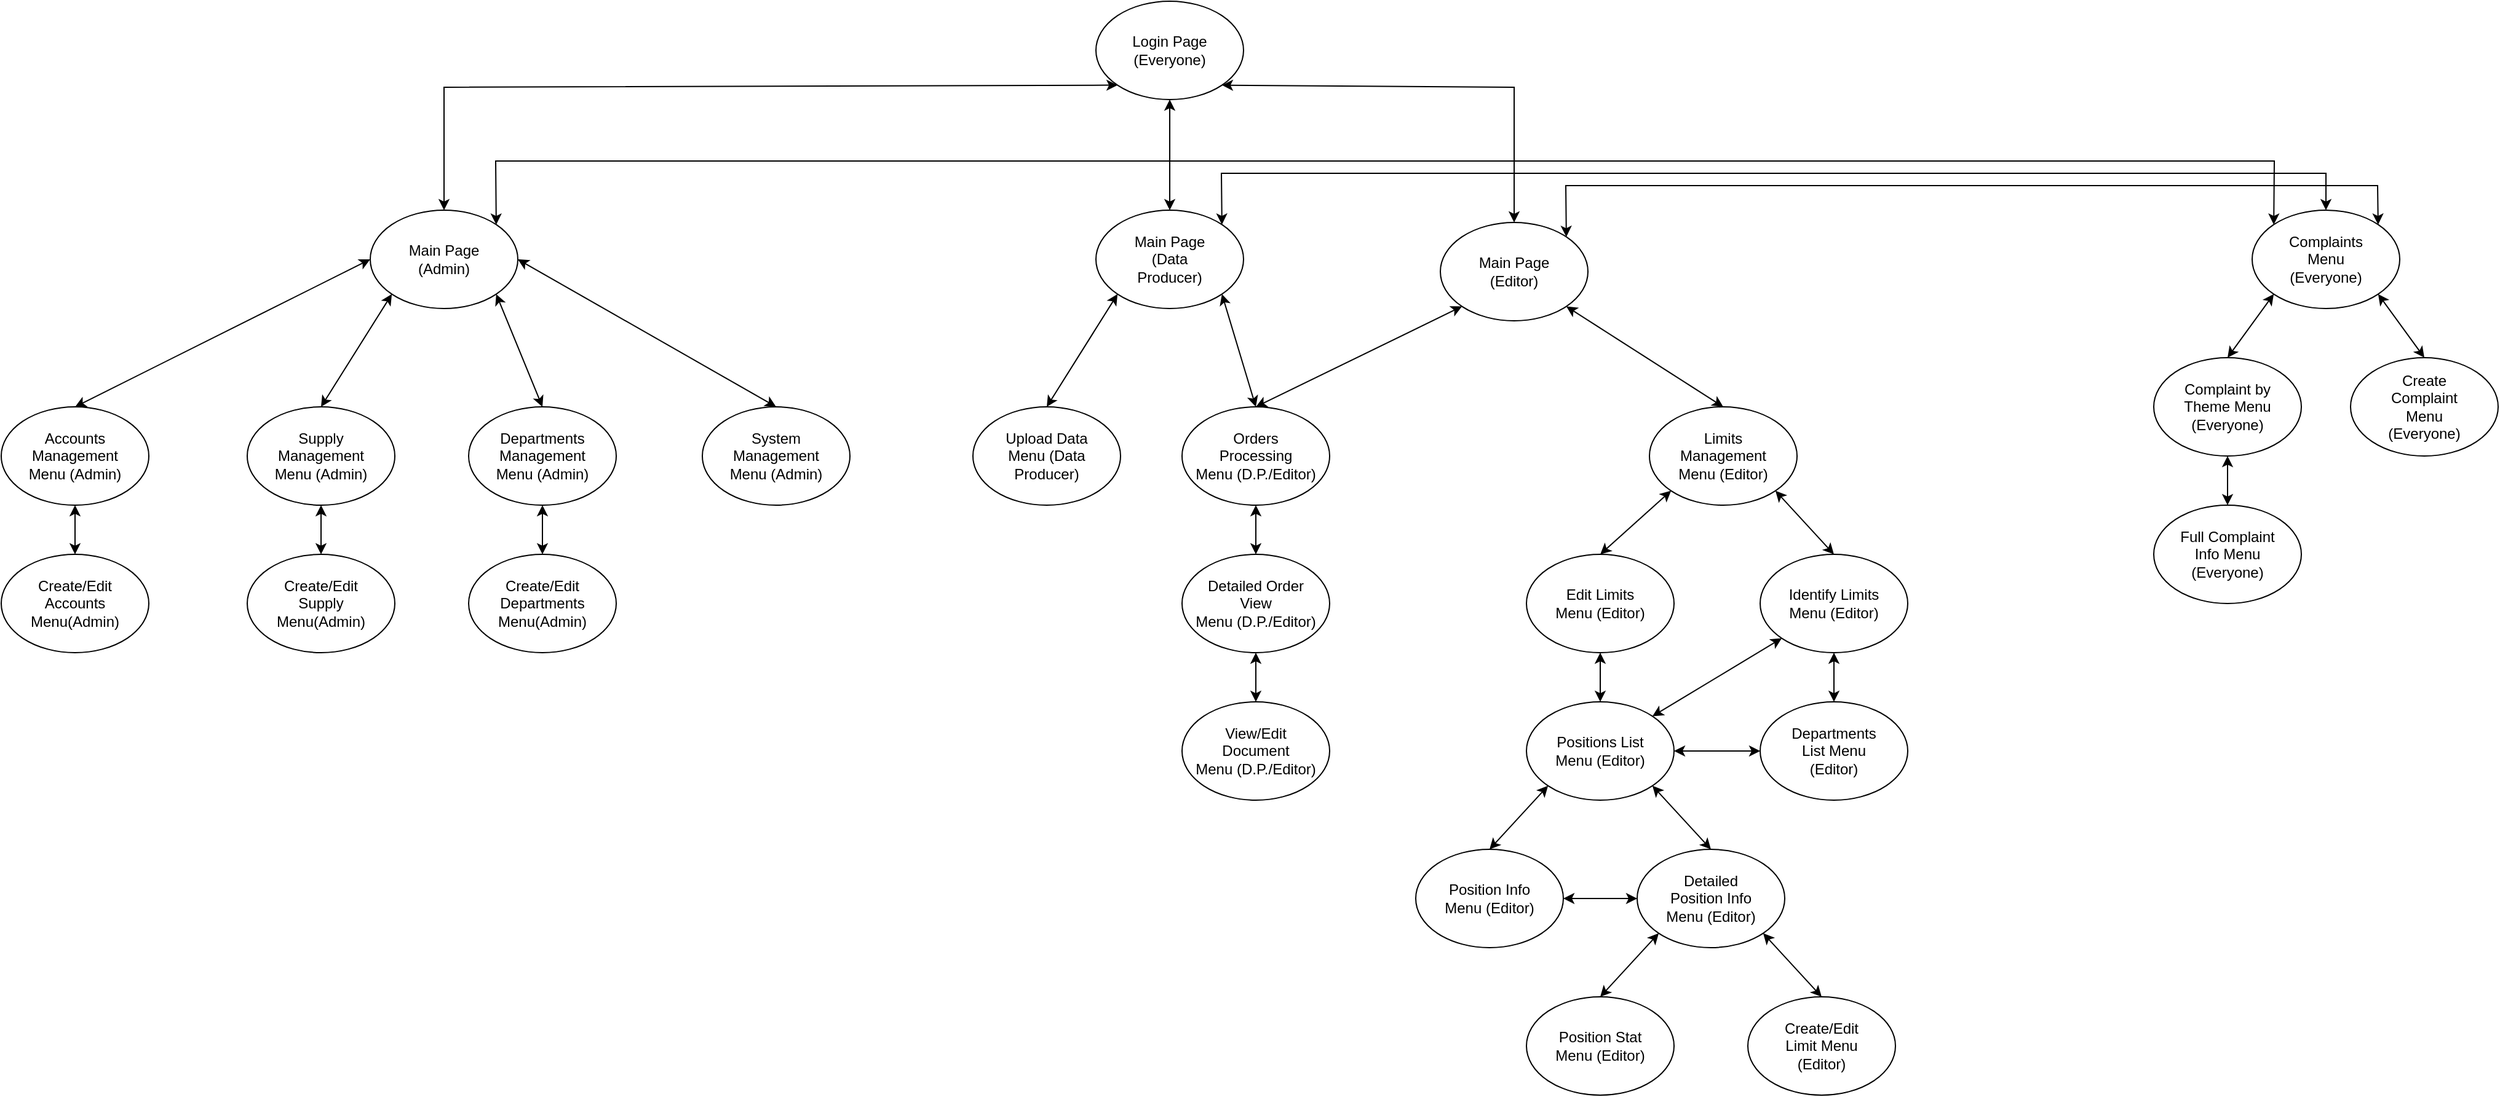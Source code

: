 <mxfile version="22.0.8" type="device">
  <diagram name="Страница — 1" id="aG3Gh-yic8GDXnGV7eZx">
    <mxGraphModel dx="1026" dy="692" grid="1" gridSize="10" guides="1" tooltips="1" connect="1" arrows="1" fold="1" page="1" pageScale="1" pageWidth="3300" pageHeight="4681" math="0" shadow="0">
      <root>
        <mxCell id="0" />
        <mxCell id="1" parent="0" />
        <mxCell id="WjrbeNiLL71HOwCfRCCR-1" value="" style="ellipse;whiteSpace=wrap;html=1;" vertex="1" parent="1">
          <mxGeometry x="1470" y="70" width="120" height="80" as="geometry" />
        </mxCell>
        <mxCell id="WjrbeNiLL71HOwCfRCCR-2" value="Login Page&lt;br&gt;(Everyone)" style="text;html=1;strokeColor=none;fillColor=none;align=center;verticalAlign=middle;whiteSpace=wrap;rounded=0;" vertex="1" parent="1">
          <mxGeometry x="1490" y="92.5" width="80" height="35" as="geometry" />
        </mxCell>
        <mxCell id="WjrbeNiLL71HOwCfRCCR-3" value="" style="ellipse;whiteSpace=wrap;html=1;" vertex="1" parent="1">
          <mxGeometry x="880" y="240" width="120" height="80" as="geometry" />
        </mxCell>
        <mxCell id="WjrbeNiLL71HOwCfRCCR-4" value="Main Page&lt;br&gt;(Admin)" style="text;html=1;strokeColor=none;fillColor=none;align=center;verticalAlign=middle;whiteSpace=wrap;rounded=0;" vertex="1" parent="1">
          <mxGeometry x="900" y="262.5" width="80" height="35" as="geometry" />
        </mxCell>
        <mxCell id="WjrbeNiLL71HOwCfRCCR-5" value="" style="ellipse;whiteSpace=wrap;html=1;" vertex="1" parent="1">
          <mxGeometry x="1470" y="240" width="120" height="80" as="geometry" />
        </mxCell>
        <mxCell id="WjrbeNiLL71HOwCfRCCR-6" value="Main Page&lt;br&gt;(Data Producer)" style="text;html=1;strokeColor=none;fillColor=none;align=center;verticalAlign=middle;whiteSpace=wrap;rounded=0;" vertex="1" parent="1">
          <mxGeometry x="1490" y="262.5" width="80" height="35" as="geometry" />
        </mxCell>
        <mxCell id="WjrbeNiLL71HOwCfRCCR-7" value="" style="ellipse;whiteSpace=wrap;html=1;" vertex="1" parent="1">
          <mxGeometry x="1750" y="250" width="120" height="80" as="geometry" />
        </mxCell>
        <mxCell id="WjrbeNiLL71HOwCfRCCR-8" value="Main Page&lt;br&gt;(Editor)" style="text;html=1;strokeColor=none;fillColor=none;align=center;verticalAlign=middle;whiteSpace=wrap;rounded=0;" vertex="1" parent="1">
          <mxGeometry x="1770" y="272.5" width="80" height="35" as="geometry" />
        </mxCell>
        <mxCell id="WjrbeNiLL71HOwCfRCCR-9" value="" style="ellipse;whiteSpace=wrap;html=1;" vertex="1" parent="1">
          <mxGeometry x="1150" y="400" width="120" height="80" as="geometry" />
        </mxCell>
        <mxCell id="WjrbeNiLL71HOwCfRCCR-11" value="" style="ellipse;whiteSpace=wrap;html=1;" vertex="1" parent="1">
          <mxGeometry x="960" y="400" width="120" height="80" as="geometry" />
        </mxCell>
        <mxCell id="WjrbeNiLL71HOwCfRCCR-12" value="Departments Management Menu (Admin)" style="text;html=1;strokeColor=none;fillColor=none;align=center;verticalAlign=middle;whiteSpace=wrap;rounded=0;" vertex="1" parent="1">
          <mxGeometry x="980" y="422.5" width="80" height="35" as="geometry" />
        </mxCell>
        <mxCell id="WjrbeNiLL71HOwCfRCCR-13" value="" style="ellipse;whiteSpace=wrap;html=1;" vertex="1" parent="1">
          <mxGeometry x="780" y="400" width="120" height="80" as="geometry" />
        </mxCell>
        <mxCell id="WjrbeNiLL71HOwCfRCCR-14" value="Supply Management Menu (Admin)" style="text;html=1;strokeColor=none;fillColor=none;align=center;verticalAlign=middle;whiteSpace=wrap;rounded=0;" vertex="1" parent="1">
          <mxGeometry x="800" y="422.5" width="80" height="35" as="geometry" />
        </mxCell>
        <mxCell id="WjrbeNiLL71HOwCfRCCR-15" value="" style="ellipse;whiteSpace=wrap;html=1;" vertex="1" parent="1">
          <mxGeometry x="2410" y="240" width="120" height="80" as="geometry" />
        </mxCell>
        <mxCell id="WjrbeNiLL71HOwCfRCCR-16" value="Complaints Menu (Everyone)" style="text;html=1;strokeColor=none;fillColor=none;align=center;verticalAlign=middle;whiteSpace=wrap;rounded=0;" vertex="1" parent="1">
          <mxGeometry x="2430" y="262.5" width="80" height="35" as="geometry" />
        </mxCell>
        <mxCell id="WjrbeNiLL71HOwCfRCCR-17" value="" style="ellipse;whiteSpace=wrap;html=1;" vertex="1" parent="1">
          <mxGeometry x="580" y="400" width="120" height="80" as="geometry" />
        </mxCell>
        <mxCell id="WjrbeNiLL71HOwCfRCCR-18" value="System Management Menu (Admin)" style="text;html=1;strokeColor=none;fillColor=none;align=center;verticalAlign=middle;whiteSpace=wrap;rounded=0;" vertex="1" parent="1">
          <mxGeometry x="1170" y="422.5" width="80" height="35" as="geometry" />
        </mxCell>
        <mxCell id="WjrbeNiLL71HOwCfRCCR-19" value="" style="endArrow=classic;startArrow=classic;html=1;rounded=0;exitX=0.5;exitY=0;exitDx=0;exitDy=0;entryX=0;entryY=0.5;entryDx=0;entryDy=0;" edge="1" parent="1" source="WjrbeNiLL71HOwCfRCCR-17" target="WjrbeNiLL71HOwCfRCCR-3">
          <mxGeometry width="50" height="50" relative="1" as="geometry">
            <mxPoint x="750" y="320" as="sourcePoint" />
            <mxPoint x="800" y="270" as="targetPoint" />
          </mxGeometry>
        </mxCell>
        <mxCell id="WjrbeNiLL71HOwCfRCCR-20" value="" style="endArrow=classic;startArrow=classic;html=1;rounded=0;entryX=0.5;entryY=0;entryDx=0;entryDy=0;exitX=0;exitY=1;exitDx=0;exitDy=0;" edge="1" parent="1" source="WjrbeNiLL71HOwCfRCCR-3" target="WjrbeNiLL71HOwCfRCCR-13">
          <mxGeometry width="50" height="50" relative="1" as="geometry">
            <mxPoint x="860" y="600" as="sourcePoint" />
            <mxPoint x="910" y="550" as="targetPoint" />
          </mxGeometry>
        </mxCell>
        <mxCell id="WjrbeNiLL71HOwCfRCCR-21" value="" style="endArrow=classic;startArrow=classic;html=1;rounded=0;entryX=1;entryY=1;entryDx=0;entryDy=0;exitX=0.5;exitY=0;exitDx=0;exitDy=0;" edge="1" parent="1" source="WjrbeNiLL71HOwCfRCCR-11" target="WjrbeNiLL71HOwCfRCCR-3">
          <mxGeometry width="50" height="50" relative="1" as="geometry">
            <mxPoint x="940" y="590" as="sourcePoint" />
            <mxPoint x="990" y="540" as="targetPoint" />
          </mxGeometry>
        </mxCell>
        <mxCell id="WjrbeNiLL71HOwCfRCCR-23" value="" style="endArrow=classic;startArrow=classic;html=1;rounded=0;entryX=1;entryY=0.5;entryDx=0;entryDy=0;exitX=0.5;exitY=0;exitDx=0;exitDy=0;" edge="1" parent="1" source="WjrbeNiLL71HOwCfRCCR-9" target="WjrbeNiLL71HOwCfRCCR-3">
          <mxGeometry width="50" height="50" relative="1" as="geometry">
            <mxPoint x="1040" y="370" as="sourcePoint" />
            <mxPoint x="1090" y="320" as="targetPoint" />
          </mxGeometry>
        </mxCell>
        <mxCell id="WjrbeNiLL71HOwCfRCCR-10" value="Accounts Management Menu (Admin)" style="text;html=1;strokeColor=none;fillColor=none;align=center;verticalAlign=middle;whiteSpace=wrap;rounded=0;" vertex="1" parent="1">
          <mxGeometry x="600" y="422.5" width="80" height="35" as="geometry" />
        </mxCell>
        <mxCell id="WjrbeNiLL71HOwCfRCCR-25" value="" style="ellipse;whiteSpace=wrap;html=1;" vertex="1" parent="1">
          <mxGeometry x="580" y="520" width="120" height="80" as="geometry" />
        </mxCell>
        <mxCell id="WjrbeNiLL71HOwCfRCCR-26" value="Create/Edit Accounts Menu(Admin)" style="text;html=1;strokeColor=none;fillColor=none;align=center;verticalAlign=middle;whiteSpace=wrap;rounded=0;" vertex="1" parent="1">
          <mxGeometry x="600" y="542.5" width="80" height="35" as="geometry" />
        </mxCell>
        <mxCell id="WjrbeNiLL71HOwCfRCCR-27" value="" style="endArrow=classic;startArrow=classic;html=1;rounded=0;entryX=0.5;entryY=1;entryDx=0;entryDy=0;exitX=0.5;exitY=0;exitDx=0;exitDy=0;" edge="1" parent="1" source="WjrbeNiLL71HOwCfRCCR-25" target="WjrbeNiLL71HOwCfRCCR-17">
          <mxGeometry width="50" height="50" relative="1" as="geometry">
            <mxPoint x="500" y="550" as="sourcePoint" />
            <mxPoint x="550" y="500" as="targetPoint" />
          </mxGeometry>
        </mxCell>
        <mxCell id="WjrbeNiLL71HOwCfRCCR-28" value="" style="ellipse;whiteSpace=wrap;html=1;" vertex="1" parent="1">
          <mxGeometry x="960" y="520" width="120" height="80" as="geometry" />
        </mxCell>
        <mxCell id="WjrbeNiLL71HOwCfRCCR-29" value="Create/Edit Departments Menu(Admin)" style="text;html=1;strokeColor=none;fillColor=none;align=center;verticalAlign=middle;whiteSpace=wrap;rounded=0;" vertex="1" parent="1">
          <mxGeometry x="980" y="542.5" width="80" height="35" as="geometry" />
        </mxCell>
        <mxCell id="WjrbeNiLL71HOwCfRCCR-30" value="" style="endArrow=classic;startArrow=classic;html=1;rounded=0;entryX=0.5;entryY=1;entryDx=0;entryDy=0;exitX=0.5;exitY=0;exitDx=0;exitDy=0;" edge="1" parent="1" source="WjrbeNiLL71HOwCfRCCR-28" target="WjrbeNiLL71HOwCfRCCR-11">
          <mxGeometry width="50" height="50" relative="1" as="geometry">
            <mxPoint x="1030" y="510" as="sourcePoint" />
            <mxPoint x="1020" y="500" as="targetPoint" />
          </mxGeometry>
        </mxCell>
        <mxCell id="WjrbeNiLL71HOwCfRCCR-31" value="" style="ellipse;whiteSpace=wrap;html=1;" vertex="1" parent="1">
          <mxGeometry x="780" y="520" width="120" height="80" as="geometry" />
        </mxCell>
        <mxCell id="WjrbeNiLL71HOwCfRCCR-32" value="Create/Edit Supply Menu(Admin)" style="text;html=1;strokeColor=none;fillColor=none;align=center;verticalAlign=middle;whiteSpace=wrap;rounded=0;" vertex="1" parent="1">
          <mxGeometry x="800" y="542.5" width="80" height="35" as="geometry" />
        </mxCell>
        <mxCell id="WjrbeNiLL71HOwCfRCCR-33" value="" style="endArrow=classic;startArrow=classic;html=1;rounded=0;entryX=0.5;entryY=1;entryDx=0;entryDy=0;exitX=0.5;exitY=0;exitDx=0;exitDy=0;" edge="1" parent="1" source="WjrbeNiLL71HOwCfRCCR-31" target="WjrbeNiLL71HOwCfRCCR-13">
          <mxGeometry width="50" height="50" relative="1" as="geometry">
            <mxPoint x="780" y="510" as="sourcePoint" />
            <mxPoint x="780" y="470" as="targetPoint" />
          </mxGeometry>
        </mxCell>
        <mxCell id="WjrbeNiLL71HOwCfRCCR-34" value="" style="ellipse;whiteSpace=wrap;html=1;" vertex="1" parent="1">
          <mxGeometry x="1370" y="400" width="120" height="80" as="geometry" />
        </mxCell>
        <mxCell id="WjrbeNiLL71HOwCfRCCR-35" value="Upload Data Menu&amp;nbsp;(Data Producer)" style="text;html=1;strokeColor=none;fillColor=none;align=center;verticalAlign=middle;whiteSpace=wrap;rounded=0;" vertex="1" parent="1">
          <mxGeometry x="1390" y="422.5" width="80" height="35" as="geometry" />
        </mxCell>
        <mxCell id="WjrbeNiLL71HOwCfRCCR-36" value="" style="ellipse;whiteSpace=wrap;html=1;" vertex="1" parent="1">
          <mxGeometry x="1540" y="400" width="120" height="80" as="geometry" />
        </mxCell>
        <mxCell id="WjrbeNiLL71HOwCfRCCR-37" value="Orders Processing Menu&amp;nbsp;(D.P./Editor)" style="text;html=1;strokeColor=none;fillColor=none;align=center;verticalAlign=middle;whiteSpace=wrap;rounded=0;" vertex="1" parent="1">
          <mxGeometry x="1560" y="422.5" width="80" height="35" as="geometry" />
        </mxCell>
        <mxCell id="WjrbeNiLL71HOwCfRCCR-38" value="" style="endArrow=classic;startArrow=classic;html=1;rounded=0;entryX=0;entryY=1;entryDx=0;entryDy=0;exitX=0.5;exitY=0;exitDx=0;exitDy=0;" edge="1" parent="1" source="WjrbeNiLL71HOwCfRCCR-34" target="WjrbeNiLL71HOwCfRCCR-5">
          <mxGeometry width="50" height="50" relative="1" as="geometry">
            <mxPoint x="1280" y="520" as="sourcePoint" />
            <mxPoint x="1330" y="470" as="targetPoint" />
          </mxGeometry>
        </mxCell>
        <mxCell id="WjrbeNiLL71HOwCfRCCR-39" value="" style="ellipse;whiteSpace=wrap;html=1;" vertex="1" parent="1">
          <mxGeometry x="1540" y="520" width="120" height="80" as="geometry" />
        </mxCell>
        <mxCell id="WjrbeNiLL71HOwCfRCCR-40" value="Detailed Order View Menu&amp;nbsp;(D.P./Editor)" style="text;html=1;strokeColor=none;fillColor=none;align=center;verticalAlign=middle;whiteSpace=wrap;rounded=0;" vertex="1" parent="1">
          <mxGeometry x="1560" y="542.5" width="80" height="35" as="geometry" />
        </mxCell>
        <mxCell id="WjrbeNiLL71HOwCfRCCR-41" value="" style="ellipse;whiteSpace=wrap;html=1;" vertex="1" parent="1">
          <mxGeometry x="1540" y="640" width="120" height="80" as="geometry" />
        </mxCell>
        <mxCell id="WjrbeNiLL71HOwCfRCCR-42" value="View/Edit Document Menu&amp;nbsp;(D.P./Editor)" style="text;html=1;strokeColor=none;fillColor=none;align=center;verticalAlign=middle;whiteSpace=wrap;rounded=0;" vertex="1" parent="1">
          <mxGeometry x="1560" y="662.5" width="80" height="35" as="geometry" />
        </mxCell>
        <mxCell id="WjrbeNiLL71HOwCfRCCR-43" value="" style="endArrow=classic;startArrow=classic;html=1;rounded=0;entryX=1;entryY=1;entryDx=0;entryDy=0;exitX=0.5;exitY=0;exitDx=0;exitDy=0;" edge="1" parent="1" source="WjrbeNiLL71HOwCfRCCR-36" target="WjrbeNiLL71HOwCfRCCR-5">
          <mxGeometry width="50" height="50" relative="1" as="geometry">
            <mxPoint x="1530" y="540" as="sourcePoint" />
            <mxPoint x="1580" y="490" as="targetPoint" />
          </mxGeometry>
        </mxCell>
        <mxCell id="WjrbeNiLL71HOwCfRCCR-44" value="" style="endArrow=classic;startArrow=classic;html=1;rounded=0;entryX=0.5;entryY=1;entryDx=0;entryDy=0;exitX=0.5;exitY=0;exitDx=0;exitDy=0;" edge="1" parent="1" source="WjrbeNiLL71HOwCfRCCR-39" target="WjrbeNiLL71HOwCfRCCR-36">
          <mxGeometry width="50" height="50" relative="1" as="geometry">
            <mxPoint x="1410" y="610" as="sourcePoint" />
            <mxPoint x="1460" y="560" as="targetPoint" />
          </mxGeometry>
        </mxCell>
        <mxCell id="WjrbeNiLL71HOwCfRCCR-45" value="" style="endArrow=classic;startArrow=classic;html=1;rounded=0;entryX=0.5;entryY=1;entryDx=0;entryDy=0;exitX=0.5;exitY=0;exitDx=0;exitDy=0;" edge="1" parent="1" source="WjrbeNiLL71HOwCfRCCR-41" target="WjrbeNiLL71HOwCfRCCR-39">
          <mxGeometry width="50" height="50" relative="1" as="geometry">
            <mxPoint x="1500" y="670" as="sourcePoint" />
            <mxPoint x="1550" y="620" as="targetPoint" />
          </mxGeometry>
        </mxCell>
        <mxCell id="WjrbeNiLL71HOwCfRCCR-46" value="" style="endArrow=classic;startArrow=classic;html=1;rounded=0;exitX=0.5;exitY=0;exitDx=0;exitDy=0;entryX=0;entryY=1;entryDx=0;entryDy=0;" edge="1" parent="1" source="WjrbeNiLL71HOwCfRCCR-36" target="WjrbeNiLL71HOwCfRCCR-7">
          <mxGeometry width="50" height="50" relative="1" as="geometry">
            <mxPoint x="1710" y="380" as="sourcePoint" />
            <mxPoint x="1760" y="330" as="targetPoint" />
          </mxGeometry>
        </mxCell>
        <mxCell id="WjrbeNiLL71HOwCfRCCR-47" value="" style="ellipse;whiteSpace=wrap;html=1;" vertex="1" parent="1">
          <mxGeometry x="1920" y="400" width="120" height="80" as="geometry" />
        </mxCell>
        <mxCell id="WjrbeNiLL71HOwCfRCCR-48" value="Limits Management Menu (Editor)" style="text;html=1;strokeColor=none;fillColor=none;align=center;verticalAlign=middle;whiteSpace=wrap;rounded=0;" vertex="1" parent="1">
          <mxGeometry x="1940" y="422.5" width="80" height="35" as="geometry" />
        </mxCell>
        <mxCell id="WjrbeNiLL71HOwCfRCCR-49" value="" style="ellipse;whiteSpace=wrap;html=1;" vertex="1" parent="1">
          <mxGeometry x="2010" y="520" width="120" height="80" as="geometry" />
        </mxCell>
        <mxCell id="WjrbeNiLL71HOwCfRCCR-50" value="Identify Limits Menu (Editor)" style="text;html=1;strokeColor=none;fillColor=none;align=center;verticalAlign=middle;whiteSpace=wrap;rounded=0;" vertex="1" parent="1">
          <mxGeometry x="2030" y="542.5" width="80" height="35" as="geometry" />
        </mxCell>
        <mxCell id="WjrbeNiLL71HOwCfRCCR-51" value="" style="ellipse;whiteSpace=wrap;html=1;" vertex="1" parent="1">
          <mxGeometry x="1820" y="520" width="120" height="80" as="geometry" />
        </mxCell>
        <mxCell id="WjrbeNiLL71HOwCfRCCR-52" value="Edit Limits Menu (Editor)" style="text;html=1;strokeColor=none;fillColor=none;align=center;verticalAlign=middle;whiteSpace=wrap;rounded=0;" vertex="1" parent="1">
          <mxGeometry x="1840" y="542.5" width="80" height="35" as="geometry" />
        </mxCell>
        <mxCell id="WjrbeNiLL71HOwCfRCCR-53" value="" style="ellipse;whiteSpace=wrap;html=1;" vertex="1" parent="1">
          <mxGeometry x="1820" y="640" width="120" height="80" as="geometry" />
        </mxCell>
        <mxCell id="WjrbeNiLL71HOwCfRCCR-54" value="Positions List Menu (Editor)" style="text;html=1;strokeColor=none;fillColor=none;align=center;verticalAlign=middle;whiteSpace=wrap;rounded=0;" vertex="1" parent="1">
          <mxGeometry x="1840" y="662.5" width="80" height="35" as="geometry" />
        </mxCell>
        <mxCell id="WjrbeNiLL71HOwCfRCCR-55" value="" style="ellipse;whiteSpace=wrap;html=1;" vertex="1" parent="1">
          <mxGeometry x="1730" y="760" width="120" height="80" as="geometry" />
        </mxCell>
        <mxCell id="WjrbeNiLL71HOwCfRCCR-56" value="Position Info Menu (Editor)" style="text;html=1;strokeColor=none;fillColor=none;align=center;verticalAlign=middle;whiteSpace=wrap;rounded=0;" vertex="1" parent="1">
          <mxGeometry x="1750" y="782.5" width="80" height="35" as="geometry" />
        </mxCell>
        <mxCell id="WjrbeNiLL71HOwCfRCCR-57" value="" style="ellipse;whiteSpace=wrap;html=1;" vertex="1" parent="1">
          <mxGeometry x="1910" y="760" width="120" height="80" as="geometry" />
        </mxCell>
        <mxCell id="WjrbeNiLL71HOwCfRCCR-58" value="Detailed Position Info Menu (Editor)" style="text;html=1;strokeColor=none;fillColor=none;align=center;verticalAlign=middle;whiteSpace=wrap;rounded=0;" vertex="1" parent="1">
          <mxGeometry x="1930" y="782.5" width="80" height="35" as="geometry" />
        </mxCell>
        <mxCell id="WjrbeNiLL71HOwCfRCCR-59" value="" style="endArrow=classic;startArrow=classic;html=1;rounded=0;entryX=0;entryY=1;entryDx=0;entryDy=0;exitX=0.5;exitY=0;exitDx=0;exitDy=0;" edge="1" parent="1" source="WjrbeNiLL71HOwCfRCCR-51" target="WjrbeNiLL71HOwCfRCCR-47">
          <mxGeometry width="50" height="50" relative="1" as="geometry">
            <mxPoint x="2040" y="710" as="sourcePoint" />
            <mxPoint x="2090" y="660" as="targetPoint" />
          </mxGeometry>
        </mxCell>
        <mxCell id="WjrbeNiLL71HOwCfRCCR-60" value="" style="endArrow=classic;startArrow=classic;html=1;rounded=0;entryX=0.5;entryY=1;entryDx=0;entryDy=0;" edge="1" parent="1" source="WjrbeNiLL71HOwCfRCCR-53" target="WjrbeNiLL71HOwCfRCCR-51">
          <mxGeometry width="50" height="50" relative="1" as="geometry">
            <mxPoint x="1940" y="730" as="sourcePoint" />
            <mxPoint x="2010.711" y="680" as="targetPoint" />
          </mxGeometry>
        </mxCell>
        <mxCell id="WjrbeNiLL71HOwCfRCCR-61" value="" style="endArrow=classic;startArrow=classic;html=1;rounded=0;entryX=0;entryY=1;entryDx=0;entryDy=0;exitX=0.5;exitY=0;exitDx=0;exitDy=0;" edge="1" parent="1" source="WjrbeNiLL71HOwCfRCCR-55" target="WjrbeNiLL71HOwCfRCCR-53">
          <mxGeometry width="50" height="50" relative="1" as="geometry">
            <mxPoint x="1800" y="970" as="sourcePoint" />
            <mxPoint x="1850" y="920" as="targetPoint" />
          </mxGeometry>
        </mxCell>
        <mxCell id="WjrbeNiLL71HOwCfRCCR-62" value="" style="endArrow=classic;startArrow=classic;html=1;rounded=0;entryX=1;entryY=1;entryDx=0;entryDy=0;exitX=0.5;exitY=0;exitDx=0;exitDy=0;" edge="1" parent="1" source="WjrbeNiLL71HOwCfRCCR-57" target="WjrbeNiLL71HOwCfRCCR-53">
          <mxGeometry width="50" height="50" relative="1" as="geometry">
            <mxPoint x="1870" y="990" as="sourcePoint" />
            <mxPoint x="1920" y="940" as="targetPoint" />
          </mxGeometry>
        </mxCell>
        <mxCell id="WjrbeNiLL71HOwCfRCCR-63" value="" style="endArrow=classic;startArrow=classic;html=1;rounded=0;entryX=1;entryY=0.5;entryDx=0;entryDy=0;exitX=0;exitY=0.5;exitDx=0;exitDy=0;" edge="1" parent="1" source="WjrbeNiLL71HOwCfRCCR-57" target="WjrbeNiLL71HOwCfRCCR-55">
          <mxGeometry width="50" height="50" relative="1" as="geometry">
            <mxPoint x="1810" y="930" as="sourcePoint" />
            <mxPoint x="1860" y="880" as="targetPoint" />
          </mxGeometry>
        </mxCell>
        <mxCell id="WjrbeNiLL71HOwCfRCCR-64" value="" style="ellipse;whiteSpace=wrap;html=1;" vertex="1" parent="1">
          <mxGeometry x="1820" y="880" width="120" height="80" as="geometry" />
        </mxCell>
        <mxCell id="WjrbeNiLL71HOwCfRCCR-65" value="Position Stat Menu (Editor)" style="text;html=1;strokeColor=none;fillColor=none;align=center;verticalAlign=middle;whiteSpace=wrap;rounded=0;" vertex="1" parent="1">
          <mxGeometry x="1840" y="902.5" width="80" height="35" as="geometry" />
        </mxCell>
        <mxCell id="WjrbeNiLL71HOwCfRCCR-66" value="" style="ellipse;whiteSpace=wrap;html=1;" vertex="1" parent="1">
          <mxGeometry x="2000" y="880" width="120" height="80" as="geometry" />
        </mxCell>
        <mxCell id="WjrbeNiLL71HOwCfRCCR-67" value="Create/Edit Limit Menu (Editor)" style="text;html=1;strokeColor=none;fillColor=none;align=center;verticalAlign=middle;whiteSpace=wrap;rounded=0;" vertex="1" parent="1">
          <mxGeometry x="2020" y="902.5" width="80" height="35" as="geometry" />
        </mxCell>
        <mxCell id="WjrbeNiLL71HOwCfRCCR-68" value="" style="endArrow=classic;startArrow=classic;html=1;rounded=0;entryX=0;entryY=1;entryDx=0;entryDy=0;exitX=0.5;exitY=0;exitDx=0;exitDy=0;" edge="1" parent="1" source="WjrbeNiLL71HOwCfRCCR-64" target="WjrbeNiLL71HOwCfRCCR-57">
          <mxGeometry width="50" height="50" relative="1" as="geometry">
            <mxPoint x="1760" y="1070" as="sourcePoint" />
            <mxPoint x="1810" y="1020" as="targetPoint" />
          </mxGeometry>
        </mxCell>
        <mxCell id="WjrbeNiLL71HOwCfRCCR-69" value="" style="endArrow=classic;startArrow=classic;html=1;rounded=0;entryX=1;entryY=1;entryDx=0;entryDy=0;exitX=0.5;exitY=0;exitDx=0;exitDy=0;" edge="1" parent="1" source="WjrbeNiLL71HOwCfRCCR-66" target="WjrbeNiLL71HOwCfRCCR-57">
          <mxGeometry width="50" height="50" relative="1" as="geometry">
            <mxPoint x="2130" y="870" as="sourcePoint" />
            <mxPoint x="2180" y="820" as="targetPoint" />
          </mxGeometry>
        </mxCell>
        <mxCell id="WjrbeNiLL71HOwCfRCCR-70" value="" style="ellipse;whiteSpace=wrap;html=1;" vertex="1" parent="1">
          <mxGeometry x="2010" y="640" width="120" height="80" as="geometry" />
        </mxCell>
        <mxCell id="WjrbeNiLL71HOwCfRCCR-71" value="Departments List Menu (Editor)" style="text;html=1;strokeColor=none;fillColor=none;align=center;verticalAlign=middle;whiteSpace=wrap;rounded=0;" vertex="1" parent="1">
          <mxGeometry x="2030" y="662.5" width="80" height="35" as="geometry" />
        </mxCell>
        <mxCell id="WjrbeNiLL71HOwCfRCCR-72" value="" style="endArrow=classic;startArrow=classic;html=1;rounded=0;entryX=0.5;entryY=1;entryDx=0;entryDy=0;exitX=0.5;exitY=0;exitDx=0;exitDy=0;" edge="1" parent="1" source="WjrbeNiLL71HOwCfRCCR-70" target="WjrbeNiLL71HOwCfRCCR-49">
          <mxGeometry width="50" height="50" relative="1" as="geometry">
            <mxPoint x="2220" y="810" as="sourcePoint" />
            <mxPoint x="2270" y="760" as="targetPoint" />
          </mxGeometry>
        </mxCell>
        <mxCell id="WjrbeNiLL71HOwCfRCCR-73" value="" style="endArrow=classic;startArrow=classic;html=1;rounded=0;entryX=0;entryY=1;entryDx=0;entryDy=0;exitX=1;exitY=0;exitDx=0;exitDy=0;" edge="1" parent="1" source="WjrbeNiLL71HOwCfRCCR-53" target="WjrbeNiLL71HOwCfRCCR-49">
          <mxGeometry width="50" height="50" relative="1" as="geometry">
            <mxPoint x="2040" y="690" as="sourcePoint" />
            <mxPoint x="2090" y="640" as="targetPoint" />
          </mxGeometry>
        </mxCell>
        <mxCell id="WjrbeNiLL71HOwCfRCCR-74" value="" style="endArrow=classic;startArrow=classic;html=1;rounded=0;entryX=0;entryY=0.5;entryDx=0;entryDy=0;exitX=1;exitY=0.5;exitDx=0;exitDy=0;" edge="1" parent="1" source="WjrbeNiLL71HOwCfRCCR-53" target="WjrbeNiLL71HOwCfRCCR-70">
          <mxGeometry width="50" height="50" relative="1" as="geometry">
            <mxPoint x="2070" y="770" as="sourcePoint" />
            <mxPoint x="2120" y="720" as="targetPoint" />
          </mxGeometry>
        </mxCell>
        <mxCell id="WjrbeNiLL71HOwCfRCCR-75" value="" style="endArrow=classic;startArrow=classic;html=1;rounded=0;entryX=1;entryY=1;entryDx=0;entryDy=0;exitX=0.5;exitY=0;exitDx=0;exitDy=0;" edge="1" parent="1" source="WjrbeNiLL71HOwCfRCCR-49" target="WjrbeNiLL71HOwCfRCCR-47">
          <mxGeometry width="50" height="50" relative="1" as="geometry">
            <mxPoint x="2180" y="530" as="sourcePoint" />
            <mxPoint x="2230" y="480" as="targetPoint" />
          </mxGeometry>
        </mxCell>
        <mxCell id="WjrbeNiLL71HOwCfRCCR-76" value="" style="endArrow=classic;startArrow=classic;html=1;rounded=0;entryX=1;entryY=1;entryDx=0;entryDy=0;exitX=0.5;exitY=0;exitDx=0;exitDy=0;" edge="1" parent="1" source="WjrbeNiLL71HOwCfRCCR-47" target="WjrbeNiLL71HOwCfRCCR-7">
          <mxGeometry width="50" height="50" relative="1" as="geometry">
            <mxPoint x="1760" y="480" as="sourcePoint" />
            <mxPoint x="1810" y="430" as="targetPoint" />
          </mxGeometry>
        </mxCell>
        <mxCell id="WjrbeNiLL71HOwCfRCCR-77" value="" style="ellipse;whiteSpace=wrap;html=1;" vertex="1" parent="1">
          <mxGeometry x="2330" y="360" width="120" height="80" as="geometry" />
        </mxCell>
        <mxCell id="WjrbeNiLL71HOwCfRCCR-78" value="Complaint by Theme Menu (Everyone)" style="text;html=1;strokeColor=none;fillColor=none;align=center;verticalAlign=middle;whiteSpace=wrap;rounded=0;" vertex="1" parent="1">
          <mxGeometry x="2350" y="382.5" width="80" height="35" as="geometry" />
        </mxCell>
        <mxCell id="WjrbeNiLL71HOwCfRCCR-79" value="" style="ellipse;whiteSpace=wrap;html=1;" vertex="1" parent="1">
          <mxGeometry x="2490" y="360" width="120" height="80" as="geometry" />
        </mxCell>
        <mxCell id="WjrbeNiLL71HOwCfRCCR-80" value="Create Complaint Menu (Everyone)" style="text;html=1;strokeColor=none;fillColor=none;align=center;verticalAlign=middle;whiteSpace=wrap;rounded=0;" vertex="1" parent="1">
          <mxGeometry x="2510" y="382.5" width="80" height="35" as="geometry" />
        </mxCell>
        <mxCell id="WjrbeNiLL71HOwCfRCCR-81" value="" style="ellipse;whiteSpace=wrap;html=1;" vertex="1" parent="1">
          <mxGeometry x="2330" y="480" width="120" height="80" as="geometry" />
        </mxCell>
        <mxCell id="WjrbeNiLL71HOwCfRCCR-82" value="Full Complaint Info Menu (Everyone)" style="text;html=1;strokeColor=none;fillColor=none;align=center;verticalAlign=middle;whiteSpace=wrap;rounded=0;" vertex="1" parent="1">
          <mxGeometry x="2350" y="502.5" width="80" height="35" as="geometry" />
        </mxCell>
        <mxCell id="WjrbeNiLL71HOwCfRCCR-83" value="" style="endArrow=classic;startArrow=classic;html=1;rounded=0;entryX=0.5;entryY=1;entryDx=0;entryDy=0;exitX=0.5;exitY=0;exitDx=0;exitDy=0;" edge="1" parent="1" source="WjrbeNiLL71HOwCfRCCR-81" target="WjrbeNiLL71HOwCfRCCR-77">
          <mxGeometry width="50" height="50" relative="1" as="geometry">
            <mxPoint x="2260" y="510" as="sourcePoint" />
            <mxPoint x="2310" y="460" as="targetPoint" />
          </mxGeometry>
        </mxCell>
        <mxCell id="WjrbeNiLL71HOwCfRCCR-84" value="" style="endArrow=classic;startArrow=classic;html=1;rounded=0;entryX=1;entryY=1;entryDx=0;entryDy=0;exitX=0.5;exitY=0;exitDx=0;exitDy=0;" edge="1" parent="1" source="WjrbeNiLL71HOwCfRCCR-79" target="WjrbeNiLL71HOwCfRCCR-15">
          <mxGeometry width="50" height="50" relative="1" as="geometry">
            <mxPoint x="2530" y="510" as="sourcePoint" />
            <mxPoint x="2580" y="460" as="targetPoint" />
          </mxGeometry>
        </mxCell>
        <mxCell id="WjrbeNiLL71HOwCfRCCR-85" value="" style="endArrow=classic;startArrow=classic;html=1;rounded=0;entryX=0;entryY=1;entryDx=0;entryDy=0;exitX=0.5;exitY=0;exitDx=0;exitDy=0;" edge="1" parent="1" source="WjrbeNiLL71HOwCfRCCR-77" target="WjrbeNiLL71HOwCfRCCR-15">
          <mxGeometry width="50" height="50" relative="1" as="geometry">
            <mxPoint x="2240" y="340" as="sourcePoint" />
            <mxPoint x="2290" y="290" as="targetPoint" />
          </mxGeometry>
        </mxCell>
        <mxCell id="WjrbeNiLL71HOwCfRCCR-86" value="" style="endArrow=classic;startArrow=classic;html=1;rounded=0;exitX=1;exitY=0;exitDx=0;exitDy=0;entryX=0;entryY=0;entryDx=0;entryDy=0;" edge="1" parent="1" source="WjrbeNiLL71HOwCfRCCR-3" target="WjrbeNiLL71HOwCfRCCR-15">
          <mxGeometry width="50" height="50" relative="1" as="geometry">
            <mxPoint x="1140" y="230" as="sourcePoint" />
            <mxPoint x="1190" y="180" as="targetPoint" />
            <Array as="points">
              <mxPoint x="982" y="200" />
              <mxPoint x="2428" y="200" />
            </Array>
          </mxGeometry>
        </mxCell>
        <mxCell id="WjrbeNiLL71HOwCfRCCR-88" value="" style="endArrow=classic;startArrow=classic;html=1;rounded=0;exitX=1;exitY=0;exitDx=0;exitDy=0;entryX=0.5;entryY=0;entryDx=0;entryDy=0;" edge="1" parent="1" source="WjrbeNiLL71HOwCfRCCR-5" target="WjrbeNiLL71HOwCfRCCR-15">
          <mxGeometry width="50" height="50" relative="1" as="geometry">
            <mxPoint x="1660" y="320" as="sourcePoint" />
            <mxPoint x="1710" y="270" as="targetPoint" />
            <Array as="points">
              <mxPoint x="1572" y="210" />
              <mxPoint x="2470" y="210" />
            </Array>
          </mxGeometry>
        </mxCell>
        <mxCell id="WjrbeNiLL71HOwCfRCCR-89" value="" style="endArrow=classic;startArrow=classic;html=1;rounded=0;exitX=1;exitY=0;exitDx=0;exitDy=0;entryX=1;entryY=0;entryDx=0;entryDy=0;" edge="1" parent="1" source="WjrbeNiLL71HOwCfRCCR-7" target="WjrbeNiLL71HOwCfRCCR-15">
          <mxGeometry width="50" height="50" relative="1" as="geometry">
            <mxPoint x="1950" y="350" as="sourcePoint" />
            <mxPoint x="2000" y="300" as="targetPoint" />
            <Array as="points">
              <mxPoint x="1852" y="220" />
              <mxPoint x="2512" y="220" />
            </Array>
          </mxGeometry>
        </mxCell>
        <mxCell id="WjrbeNiLL71HOwCfRCCR-109" value="" style="endArrow=classic;startArrow=classic;html=1;rounded=0;exitX=0.5;exitY=0;exitDx=0;exitDy=0;entryX=0;entryY=1;entryDx=0;entryDy=0;" edge="1" parent="1" source="WjrbeNiLL71HOwCfRCCR-3" target="WjrbeNiLL71HOwCfRCCR-1">
          <mxGeometry width="50" height="50" relative="1" as="geometry">
            <mxPoint x="1160" y="140" as="sourcePoint" />
            <mxPoint x="1210" y="90" as="targetPoint" />
            <Array as="points">
              <mxPoint x="940" y="140" />
            </Array>
          </mxGeometry>
        </mxCell>
        <mxCell id="WjrbeNiLL71HOwCfRCCR-110" value="" style="endArrow=classic;startArrow=classic;html=1;rounded=0;entryX=0.5;entryY=1;entryDx=0;entryDy=0;exitX=0.5;exitY=0;exitDx=0;exitDy=0;" edge="1" parent="1" source="WjrbeNiLL71HOwCfRCCR-5" target="WjrbeNiLL71HOwCfRCCR-1">
          <mxGeometry width="50" height="50" relative="1" as="geometry">
            <mxPoint x="1330" y="360" as="sourcePoint" />
            <mxPoint x="1380" y="310" as="targetPoint" />
          </mxGeometry>
        </mxCell>
        <mxCell id="WjrbeNiLL71HOwCfRCCR-111" value="" style="endArrow=classic;startArrow=classic;html=1;rounded=0;entryX=1;entryY=1;entryDx=0;entryDy=0;exitX=0.5;exitY=0;exitDx=0;exitDy=0;" edge="1" parent="1" source="WjrbeNiLL71HOwCfRCCR-7" target="WjrbeNiLL71HOwCfRCCR-1">
          <mxGeometry width="50" height="50" relative="1" as="geometry">
            <mxPoint x="1630" y="340" as="sourcePoint" />
            <mxPoint x="1680" y="290" as="targetPoint" />
            <Array as="points">
              <mxPoint x="1810" y="140" />
            </Array>
          </mxGeometry>
        </mxCell>
      </root>
    </mxGraphModel>
  </diagram>
</mxfile>
